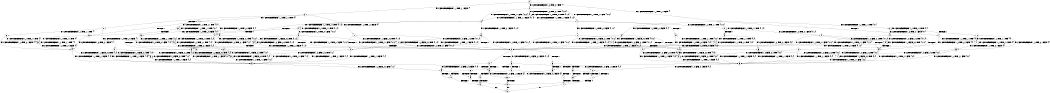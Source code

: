 digraph BCG {
size = "7, 10.5";
center = TRUE;
node [shape = circle];
0 [peripheries = 2];
0 -> 1 [label = "EX !1 !ATOMIC_EXCH_BRANCH (1, +1, TRUE, +1, 1, FALSE) !{}"];
0 -> 2 [label = "EX !2 !ATOMIC_EXCH_BRANCH (1, +0, TRUE, +0, 1, TRUE) !{}"];
0 -> 3 [label = "EX !0 !ATOMIC_EXCH_BRANCH (1, +1, TRUE, +1, 1, FALSE) !{}"];
1 -> 4 [label = "TERMINATE !1"];
1 -> 5 [label = "EX !2 !ATOMIC_EXCH_BRANCH (1, +0, TRUE, +0, 1, FALSE) !{0, 1}"];
1 -> 6 [label = "EX !0 !ATOMIC_EXCH_BRANCH (1, +1, TRUE, +1, 1, TRUE) !{0, 1}"];
2 -> 7 [label = "EX !1 !ATOMIC_EXCH_BRANCH (1, +1, TRUE, +1, 1, FALSE) !{0, 1, 2}"];
2 -> 8 [label = "EX !0 !ATOMIC_EXCH_BRANCH (1, +1, TRUE, +1, 1, FALSE) !{0, 1, 2}"];
2 -> 9 [label = "EX !2 !ATOMIC_EXCH_BRANCH (1, +0, TRUE, +0, 1, TRUE) !{0, 1, 2}"];
3 -> 10 [label = "TERMINATE !0"];
3 -> 11 [label = "EX !1 !ATOMIC_EXCH_BRANCH (1, +1, TRUE, +1, 1, TRUE) !{0}"];
3 -> 12 [label = "EX !2 !ATOMIC_EXCH_BRANCH (1, +0, TRUE, +0, 1, FALSE) !{0}"];
4 -> 13 [label = "EX !2 !ATOMIC_EXCH_BRANCH (1, +0, TRUE, +0, 1, FALSE) !{0}"];
4 -> 14 [label = "EX !0 !ATOMIC_EXCH_BRANCH (1, +1, TRUE, +1, 1, TRUE) !{0}"];
5 -> 15 [label = "TERMINATE !1"];
5 -> 16 [label = "EX !0 !ATOMIC_EXCH_BRANCH (1, +1, TRUE, +1, 1, FALSE) !{0, 1, 2}"];
5 -> 17 [label = "EX !2 !ATOMIC_EXCH_BRANCH (1, +0, FALSE, +0, 2, TRUE) !{0, 1, 2}"];
6 -> 18 [label = "TERMINATE !1"];
6 -> 19 [label = "EX !2 !ATOMIC_EXCH_BRANCH (1, +0, TRUE, +0, 1, FALSE) !{0, 1}"];
6 -> 6 [label = "EX !0 !ATOMIC_EXCH_BRANCH (1, +1, TRUE, +1, 1, TRUE) !{0, 1}"];
7 -> 20 [label = "TERMINATE !1"];
7 -> 21 [label = "EX !0 !ATOMIC_EXCH_BRANCH (1, +1, TRUE, +1, 1, TRUE) !{0, 1, 2}"];
7 -> 22 [label = "EX !2 !ATOMIC_EXCH_BRANCH (1, +0, TRUE, +0, 1, FALSE) !{0, 1, 2}"];
8 -> 23 [label = "TERMINATE !0"];
8 -> 24 [label = "EX !1 !ATOMIC_EXCH_BRANCH (1, +1, TRUE, +1, 1, TRUE) !{0, 1, 2}"];
8 -> 25 [label = "EX !2 !ATOMIC_EXCH_BRANCH (1, +0, TRUE, +0, 1, FALSE) !{0, 1, 2}"];
9 -> 7 [label = "EX !1 !ATOMIC_EXCH_BRANCH (1, +1, TRUE, +1, 1, FALSE) !{0, 1, 2}"];
9 -> 8 [label = "EX !0 !ATOMIC_EXCH_BRANCH (1, +1, TRUE, +1, 1, FALSE) !{0, 1, 2}"];
9 -> 9 [label = "EX !2 !ATOMIC_EXCH_BRANCH (1, +0, TRUE, +0, 1, TRUE) !{0, 1, 2}"];
10 -> 26 [label = "EX !1 !ATOMIC_EXCH_BRANCH (1, +1, TRUE, +1, 1, TRUE) !{}"];
10 -> 27 [label = "EX !2 !ATOMIC_EXCH_BRANCH (1, +0, TRUE, +0, 1, FALSE) !{}"];
11 -> 28 [label = "TERMINATE !0"];
11 -> 29 [label = "EX !2 !ATOMIC_EXCH_BRANCH (1, +0, TRUE, +0, 1, FALSE) !{0, 1}"];
11 -> 30 [label = "EX !1 !ATOMIC_EXCH_BRANCH (1, +1, TRUE, +1, 1, TRUE) !{0, 1}"];
12 -> 31 [label = "TERMINATE !0"];
12 -> 16 [label = "EX !1 !ATOMIC_EXCH_BRANCH (1, +1, TRUE, +1, 1, FALSE) !{0, 1, 2}"];
12 -> 32 [label = "EX !2 !ATOMIC_EXCH_BRANCH (1, +0, FALSE, +0, 2, TRUE) !{0, 1, 2}"];
13 -> 33 [label = "EX !0 !ATOMIC_EXCH_BRANCH (1, +1, TRUE, +1, 1, FALSE) !{0, 2}"];
13 -> 34 [label = "EX !2 !ATOMIC_EXCH_BRANCH (1, +0, FALSE, +0, 2, TRUE) !{0, 2}"];
14 -> 35 [label = "EX !2 !ATOMIC_EXCH_BRANCH (1, +0, TRUE, +0, 1, FALSE) !{0}"];
14 -> 14 [label = "EX !0 !ATOMIC_EXCH_BRANCH (1, +1, TRUE, +1, 1, TRUE) !{0}"];
15 -> 33 [label = "EX !0 !ATOMIC_EXCH_BRANCH (1, +1, TRUE, +1, 1, FALSE) !{0, 2}"];
15 -> 34 [label = "EX !2 !ATOMIC_EXCH_BRANCH (1, +0, FALSE, +0, 2, TRUE) !{0, 2}"];
16 -> 36 [label = "TERMINATE !1"];
16 -> 37 [label = "TERMINATE !0"];
16 -> 38 [label = "EX !2 !ATOMIC_EXCH_BRANCH (1, +0, FALSE, +0, 2, FALSE) !{0, 1, 2}"];
17 -> 15 [label = "TERMINATE !1"];
17 -> 16 [label = "EX !0 !ATOMIC_EXCH_BRANCH (1, +1, TRUE, +1, 1, FALSE) !{0, 1, 2}"];
17 -> 17 [label = "EX !2 !ATOMIC_EXCH_BRANCH (1, +0, FALSE, +0, 2, TRUE) !{0, 1, 2}"];
18 -> 35 [label = "EX !2 !ATOMIC_EXCH_BRANCH (1, +0, TRUE, +0, 1, FALSE) !{0}"];
18 -> 14 [label = "EX !0 !ATOMIC_EXCH_BRANCH (1, +1, TRUE, +1, 1, TRUE) !{0}"];
19 -> 39 [label = "TERMINATE !1"];
19 -> 40 [label = "EX !2 !ATOMIC_EXCH_BRANCH (1, +0, FALSE, +0, 2, TRUE) !{0, 1, 2}"];
19 -> 16 [label = "EX !0 !ATOMIC_EXCH_BRANCH (1, +1, TRUE, +1, 1, FALSE) !{0, 1, 2}"];
20 -> 41 [label = "EX !0 !ATOMIC_EXCH_BRANCH (1, +1, TRUE, +1, 1, TRUE) !{0, 2}"];
20 -> 42 [label = "EX !2 !ATOMIC_EXCH_BRANCH (1, +0, TRUE, +0, 1, FALSE) !{0, 2}"];
21 -> 43 [label = "TERMINATE !1"];
21 -> 44 [label = "EX !2 !ATOMIC_EXCH_BRANCH (1, +0, TRUE, +0, 1, FALSE) !{0, 1, 2}"];
21 -> 21 [label = "EX !0 !ATOMIC_EXCH_BRANCH (1, +1, TRUE, +1, 1, TRUE) !{0, 1, 2}"];
22 -> 15 [label = "TERMINATE !1"];
22 -> 16 [label = "EX !0 !ATOMIC_EXCH_BRANCH (1, +1, TRUE, +1, 1, FALSE) !{0, 1, 2}"];
22 -> 17 [label = "EX !2 !ATOMIC_EXCH_BRANCH (1, +0, FALSE, +0, 2, TRUE) !{0, 1, 2}"];
23 -> 45 [label = "EX !1 !ATOMIC_EXCH_BRANCH (1, +1, TRUE, +1, 1, TRUE) !{1, 2}"];
23 -> 46 [label = "EX !2 !ATOMIC_EXCH_BRANCH (1, +0, TRUE, +0, 1, FALSE) !{1, 2}"];
24 -> 47 [label = "TERMINATE !0"];
24 -> 48 [label = "EX !2 !ATOMIC_EXCH_BRANCH (1, +0, TRUE, +0, 1, FALSE) !{0, 1, 2}"];
24 -> 24 [label = "EX !1 !ATOMIC_EXCH_BRANCH (1, +1, TRUE, +1, 1, TRUE) !{0, 1, 2}"];
25 -> 31 [label = "TERMINATE !0"];
25 -> 16 [label = "EX !1 !ATOMIC_EXCH_BRANCH (1, +1, TRUE, +1, 1, FALSE) !{0, 1, 2}"];
25 -> 32 [label = "EX !2 !ATOMIC_EXCH_BRANCH (1, +0, FALSE, +0, 2, TRUE) !{0, 1, 2}"];
26 -> 49 [label = "EX !2 !ATOMIC_EXCH_BRANCH (1, +0, TRUE, +0, 1, FALSE) !{1}"];
26 -> 50 [label = "EX !1 !ATOMIC_EXCH_BRANCH (1, +1, TRUE, +1, 1, TRUE) !{1}"];
27 -> 51 [label = "EX !1 !ATOMIC_EXCH_BRANCH (1, +1, TRUE, +1, 1, FALSE) !{1, 2}"];
27 -> 52 [label = "EX !2 !ATOMIC_EXCH_BRANCH (1, +0, FALSE, +0, 2, TRUE) !{1, 2}"];
28 -> 49 [label = "EX !2 !ATOMIC_EXCH_BRANCH (1, +0, TRUE, +0, 1, FALSE) !{1}"];
28 -> 50 [label = "EX !1 !ATOMIC_EXCH_BRANCH (1, +1, TRUE, +1, 1, TRUE) !{1}"];
29 -> 53 [label = "TERMINATE !0"];
29 -> 54 [label = "EX !2 !ATOMIC_EXCH_BRANCH (1, +0, FALSE, +0, 2, TRUE) !{0, 1, 2}"];
29 -> 16 [label = "EX !1 !ATOMIC_EXCH_BRANCH (1, +1, TRUE, +1, 1, FALSE) !{0, 1, 2}"];
30 -> 28 [label = "TERMINATE !0"];
30 -> 29 [label = "EX !2 !ATOMIC_EXCH_BRANCH (1, +0, TRUE, +0, 1, FALSE) !{0, 1}"];
30 -> 30 [label = "EX !1 !ATOMIC_EXCH_BRANCH (1, +1, TRUE, +1, 1, TRUE) !{0, 1}"];
31 -> 51 [label = "EX !1 !ATOMIC_EXCH_BRANCH (1, +1, TRUE, +1, 1, FALSE) !{1, 2}"];
31 -> 52 [label = "EX !2 !ATOMIC_EXCH_BRANCH (1, +0, FALSE, +0, 2, TRUE) !{1, 2}"];
32 -> 31 [label = "TERMINATE !0"];
32 -> 16 [label = "EX !1 !ATOMIC_EXCH_BRANCH (1, +1, TRUE, +1, 1, FALSE) !{0, 1, 2}"];
32 -> 32 [label = "EX !2 !ATOMIC_EXCH_BRANCH (1, +0, FALSE, +0, 2, TRUE) !{0, 1, 2}"];
33 -> 55 [label = "TERMINATE !0"];
33 -> 56 [label = "EX !2 !ATOMIC_EXCH_BRANCH (1, +0, FALSE, +0, 2, FALSE) !{0, 2}"];
34 -> 33 [label = "EX !0 !ATOMIC_EXCH_BRANCH (1, +1, TRUE, +1, 1, FALSE) !{0, 2}"];
34 -> 34 [label = "EX !2 !ATOMIC_EXCH_BRANCH (1, +0, FALSE, +0, 2, TRUE) !{0, 2}"];
35 -> 57 [label = "EX !2 !ATOMIC_EXCH_BRANCH (1, +0, FALSE, +0, 2, TRUE) !{0, 2}"];
35 -> 33 [label = "EX !0 !ATOMIC_EXCH_BRANCH (1, +1, TRUE, +1, 1, FALSE) !{0, 2}"];
36 -> 55 [label = "TERMINATE !0"];
36 -> 56 [label = "EX !2 !ATOMIC_EXCH_BRANCH (1, +0, FALSE, +0, 2, FALSE) !{0, 2}"];
37 -> 58 [label = "TERMINATE !1"];
37 -> 59 [label = "EX !2 !ATOMIC_EXCH_BRANCH (1, +0, FALSE, +0, 2, FALSE) !{1, 2}"];
38 -> 60 [label = "TERMINATE !1"];
38 -> 61 [label = "TERMINATE !2"];
38 -> 62 [label = "TERMINATE !0"];
39 -> 57 [label = "EX !2 !ATOMIC_EXCH_BRANCH (1, +0, FALSE, +0, 2, TRUE) !{0, 2}"];
39 -> 33 [label = "EX !0 !ATOMIC_EXCH_BRANCH (1, +1, TRUE, +1, 1, FALSE) !{0, 2}"];
40 -> 39 [label = "TERMINATE !1"];
40 -> 40 [label = "EX !2 !ATOMIC_EXCH_BRANCH (1, +0, FALSE, +0, 2, TRUE) !{0, 1, 2}"];
40 -> 16 [label = "EX !0 !ATOMIC_EXCH_BRANCH (1, +1, TRUE, +1, 1, FALSE) !{0, 1, 2}"];
41 -> 63 [label = "EX !2 !ATOMIC_EXCH_BRANCH (1, +0, TRUE, +0, 1, FALSE) !{0, 2}"];
41 -> 41 [label = "EX !0 !ATOMIC_EXCH_BRANCH (1, +1, TRUE, +1, 1, TRUE) !{0, 2}"];
42 -> 33 [label = "EX !0 !ATOMIC_EXCH_BRANCH (1, +1, TRUE, +1, 1, FALSE) !{0, 2}"];
42 -> 34 [label = "EX !2 !ATOMIC_EXCH_BRANCH (1, +0, FALSE, +0, 2, TRUE) !{0, 2}"];
43 -> 63 [label = "EX !2 !ATOMIC_EXCH_BRANCH (1, +0, TRUE, +0, 1, FALSE) !{0, 2}"];
43 -> 41 [label = "EX !0 !ATOMIC_EXCH_BRANCH (1, +1, TRUE, +1, 1, TRUE) !{0, 2}"];
44 -> 39 [label = "TERMINATE !1"];
44 -> 40 [label = "EX !2 !ATOMIC_EXCH_BRANCH (1, +0, FALSE, +0, 2, TRUE) !{0, 1, 2}"];
44 -> 16 [label = "EX !0 !ATOMIC_EXCH_BRANCH (1, +1, TRUE, +1, 1, FALSE) !{0, 1, 2}"];
45 -> 64 [label = "EX !2 !ATOMIC_EXCH_BRANCH (1, +0, TRUE, +0, 1, FALSE) !{1, 2}"];
45 -> 45 [label = "EX !1 !ATOMIC_EXCH_BRANCH (1, +1, TRUE, +1, 1, TRUE) !{1, 2}"];
46 -> 51 [label = "EX !1 !ATOMIC_EXCH_BRANCH (1, +1, TRUE, +1, 1, FALSE) !{1, 2}"];
46 -> 52 [label = "EX !2 !ATOMIC_EXCH_BRANCH (1, +0, FALSE, +0, 2, TRUE) !{1, 2}"];
47 -> 64 [label = "EX !2 !ATOMIC_EXCH_BRANCH (1, +0, TRUE, +0, 1, FALSE) !{1, 2}"];
47 -> 45 [label = "EX !1 !ATOMIC_EXCH_BRANCH (1, +1, TRUE, +1, 1, TRUE) !{1, 2}"];
48 -> 53 [label = "TERMINATE !0"];
48 -> 54 [label = "EX !2 !ATOMIC_EXCH_BRANCH (1, +0, FALSE, +0, 2, TRUE) !{0, 1, 2}"];
48 -> 16 [label = "EX !1 !ATOMIC_EXCH_BRANCH (1, +1, TRUE, +1, 1, FALSE) !{0, 1, 2}"];
49 -> 65 [label = "EX !2 !ATOMIC_EXCH_BRANCH (1, +0, FALSE, +0, 2, TRUE) !{1, 2}"];
49 -> 51 [label = "EX !1 !ATOMIC_EXCH_BRANCH (1, +1, TRUE, +1, 1, FALSE) !{1, 2}"];
50 -> 49 [label = "EX !2 !ATOMIC_EXCH_BRANCH (1, +0, TRUE, +0, 1, FALSE) !{1}"];
50 -> 50 [label = "EX !1 !ATOMIC_EXCH_BRANCH (1, +1, TRUE, +1, 1, TRUE) !{1}"];
51 -> 58 [label = "TERMINATE !1"];
51 -> 59 [label = "EX !2 !ATOMIC_EXCH_BRANCH (1, +0, FALSE, +0, 2, FALSE) !{1, 2}"];
52 -> 51 [label = "EX !1 !ATOMIC_EXCH_BRANCH (1, +1, TRUE, +1, 1, FALSE) !{1, 2}"];
52 -> 52 [label = "EX !2 !ATOMIC_EXCH_BRANCH (1, +0, FALSE, +0, 2, TRUE) !{1, 2}"];
53 -> 65 [label = "EX !2 !ATOMIC_EXCH_BRANCH (1, +0, FALSE, +0, 2, TRUE) !{1, 2}"];
53 -> 51 [label = "EX !1 !ATOMIC_EXCH_BRANCH (1, +1, TRUE, +1, 1, FALSE) !{1, 2}"];
54 -> 53 [label = "TERMINATE !0"];
54 -> 54 [label = "EX !2 !ATOMIC_EXCH_BRANCH (1, +0, FALSE, +0, 2, TRUE) !{0, 1, 2}"];
54 -> 16 [label = "EX !1 !ATOMIC_EXCH_BRANCH (1, +1, TRUE, +1, 1, FALSE) !{0, 1, 2}"];
55 -> 66 [label = "EX !2 !ATOMIC_EXCH_BRANCH (1, +0, FALSE, +0, 2, FALSE) !{2}"];
56 -> 67 [label = "TERMINATE !2"];
56 -> 68 [label = "TERMINATE !0"];
57 -> 57 [label = "EX !2 !ATOMIC_EXCH_BRANCH (1, +0, FALSE, +0, 2, TRUE) !{0, 2}"];
57 -> 33 [label = "EX !0 !ATOMIC_EXCH_BRANCH (1, +1, TRUE, +1, 1, FALSE) !{0, 2}"];
58 -> 66 [label = "EX !2 !ATOMIC_EXCH_BRANCH (1, +0, FALSE, +0, 2, FALSE) !{2}"];
59 -> 69 [label = "TERMINATE !1"];
59 -> 70 [label = "TERMINATE !2"];
60 -> 67 [label = "TERMINATE !2"];
60 -> 68 [label = "TERMINATE !0"];
61 -> 71 [label = "TERMINATE !1"];
61 -> 72 [label = "TERMINATE !0"];
62 -> 69 [label = "TERMINATE !1"];
62 -> 70 [label = "TERMINATE !2"];
63 -> 57 [label = "EX !2 !ATOMIC_EXCH_BRANCH (1, +0, FALSE, +0, 2, TRUE) !{0, 2}"];
63 -> 33 [label = "EX !0 !ATOMIC_EXCH_BRANCH (1, +1, TRUE, +1, 1, FALSE) !{0, 2}"];
64 -> 65 [label = "EX !2 !ATOMIC_EXCH_BRANCH (1, +0, FALSE, +0, 2, TRUE) !{1, 2}"];
64 -> 51 [label = "EX !1 !ATOMIC_EXCH_BRANCH (1, +1, TRUE, +1, 1, FALSE) !{1, 2}"];
65 -> 65 [label = "EX !2 !ATOMIC_EXCH_BRANCH (1, +0, FALSE, +0, 2, TRUE) !{1, 2}"];
65 -> 51 [label = "EX !1 !ATOMIC_EXCH_BRANCH (1, +1, TRUE, +1, 1, FALSE) !{1, 2}"];
66 -> 73 [label = "TERMINATE !2"];
67 -> 74 [label = "TERMINATE !0"];
68 -> 73 [label = "TERMINATE !2"];
69 -> 73 [label = "TERMINATE !2"];
70 -> 75 [label = "TERMINATE !1"];
71 -> 74 [label = "TERMINATE !0"];
72 -> 75 [label = "TERMINATE !1"];
73 -> 76 [label = "exit"];
74 -> 76 [label = "exit"];
75 -> 76 [label = "exit"];
}

